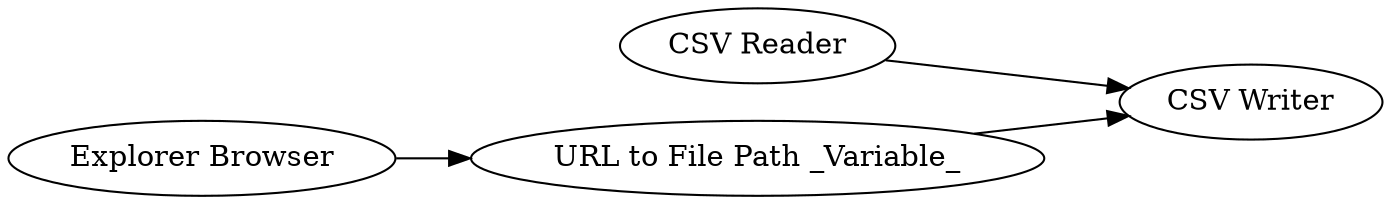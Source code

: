 digraph {
	6 -> 3
	5 -> 6
	1 -> 3
	1 [label="CSV Reader"]
	6 [label="URL to File Path _Variable_"]
	3 [label="CSV Writer"]
	5 [label="Explorer Browser"]
	rankdir=LR
}
